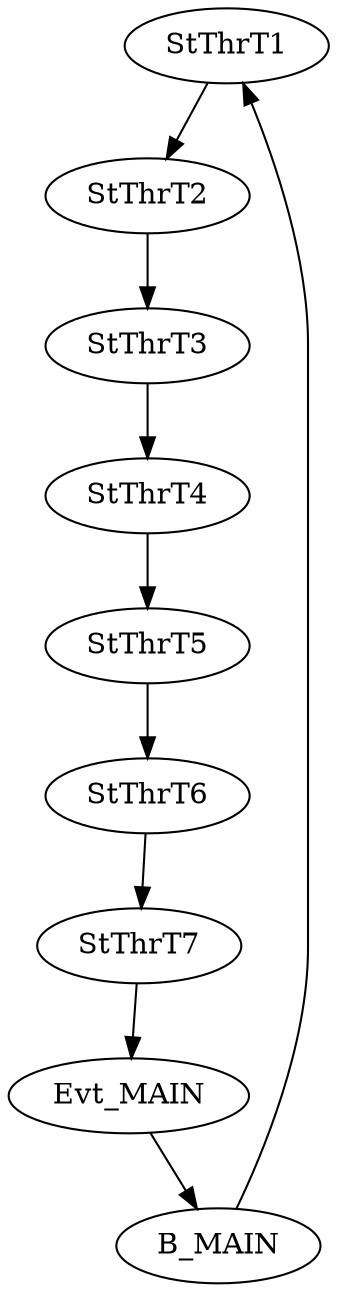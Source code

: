 # Notes for booster-all-threads.dot

// Test case: start threads 1 to 7 on cpu 0.
// Use one pattern, MAIN.
// MAIN has a tmsg and a block in a loop. One tmsg every 0.1 sec.

digraph "booster-all-threads" {
name="booster-all-threads"
edge [type=defdst]
node [cpu=0 fillcolor=white style=filled type=startthread pattern=MAIN toffs=0 startoffs=0]

StThrT1 [thread=1]
StThrT2 [thread=2]
StThrT3 [thread=3]
StThrT4 [thread=4]
StThrT5 [thread=5]
StThrT6 [thread=6]
StThrT7 [thread=7]

Evt_MAIN [type=tmsg patentry=1 toffs=0 fid=1 evtno=1 par=1]
B_MAIN [type=block patexit=1 tperiod=100000000 qlo=1]

StThrT1 -> StThrT2 -> StThrT3 -> StThrT4 -> StThrT5 -> StThrT6 -> StThrT7 -> Evt_MAIN -> B_MAIN -> StThrT1
}
